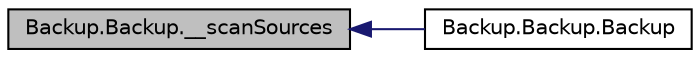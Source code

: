 digraph "Backup.Backup.__scanSources"
{
  edge [fontname="Helvetica",fontsize="10",labelfontname="Helvetica",labelfontsize="10"];
  node [fontname="Helvetica",fontsize="10",shape=record];
  rankdir="LR";
  Node1 [label="Backup.Backup.__scanSources",height=0.2,width=0.4,color="black", fillcolor="grey75", style="filled", fontcolor="black"];
  Node1 -> Node2 [dir="back",color="midnightblue",fontsize="10",style="solid",fontname="Helvetica"];
  Node2 [label="Backup.Backup.Backup",height=0.2,width=0.4,color="black", fillcolor="white", style="filled",URL="$classBackup_1_1Backup.html#a248556869ee8e465e37baaae1b8037f8"];
}
